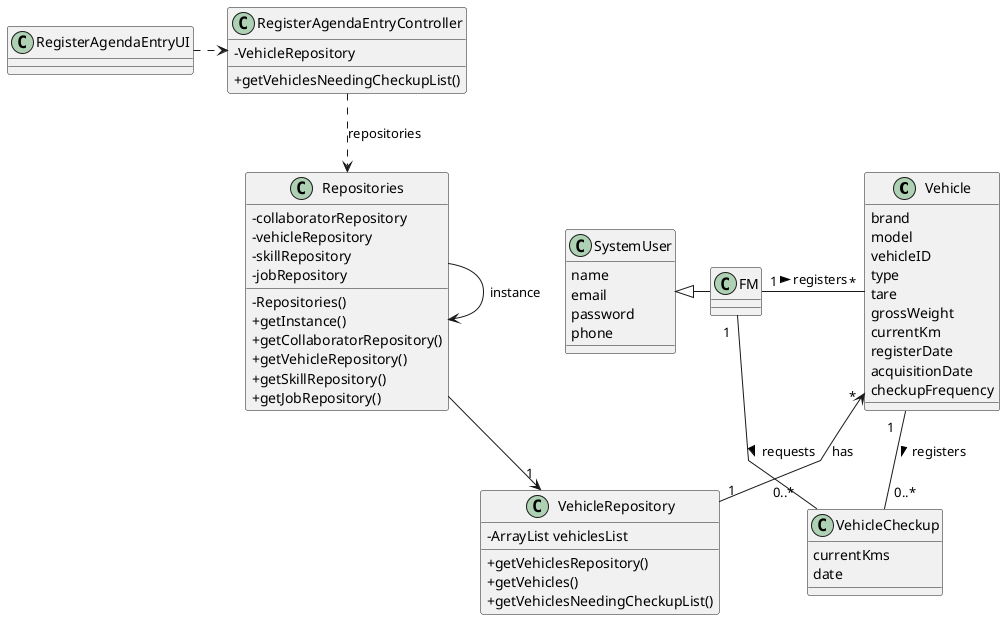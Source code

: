 @startuml
skinparam classAttributeIconSize 0
'skinparam monochrome true
skinparam packageStyle rectangle
skinparam shadowing false
skinparam linetype polyline
'skinparam linetype orto
skinparam classAttributeIconSize 0

class Vehicle {
        brand
        model
        vehicleID
        type
        tare
        grossWeight
        currentKm
        registerDate
        acquisitionDate
        checkupFrequency

}

class VehicleCheckup {
    currentKms
    date

}


class SystemUser {
    name
    email
    password
    phone
}

class VehicleRepository {
    - ArrayList vehiclesList
    + getVehiclesRepository()
    + getVehicles()
    + getVehiclesNeedingCheckupList()
}


class Repositories {
    - collaboratorRepository
    - vehicleRepository
    - skillRepository
    - jobRepository

    - Repositories()
    + getInstance()
    + getCollaboratorRepository()
    + getVehicleRepository()
    + getSkillRepository()
    + getJobRepository()

}


class RegisterAgendaEntryController {
-VehicleRepository
  + getVehiclesNeedingCheckupList()

}



RegisterAgendaEntryUI .> RegisterAgendaEntryController


Repositories -->"1" VehicleRepository
Repositories -> Repositories : instance
RegisterAgendaEntryController ..> Repositories : repositories
Vehicle "*" <-- "1" VehicleRepository : has


FM "1" - "*" Vehicle : registers >
Vehicle "1   " -- "0..*                        " VehicleCheckup : registers >
FM "           1 " - "0..*   " VehicleCheckup : requests >
SystemUser <|- FM
@enduml
